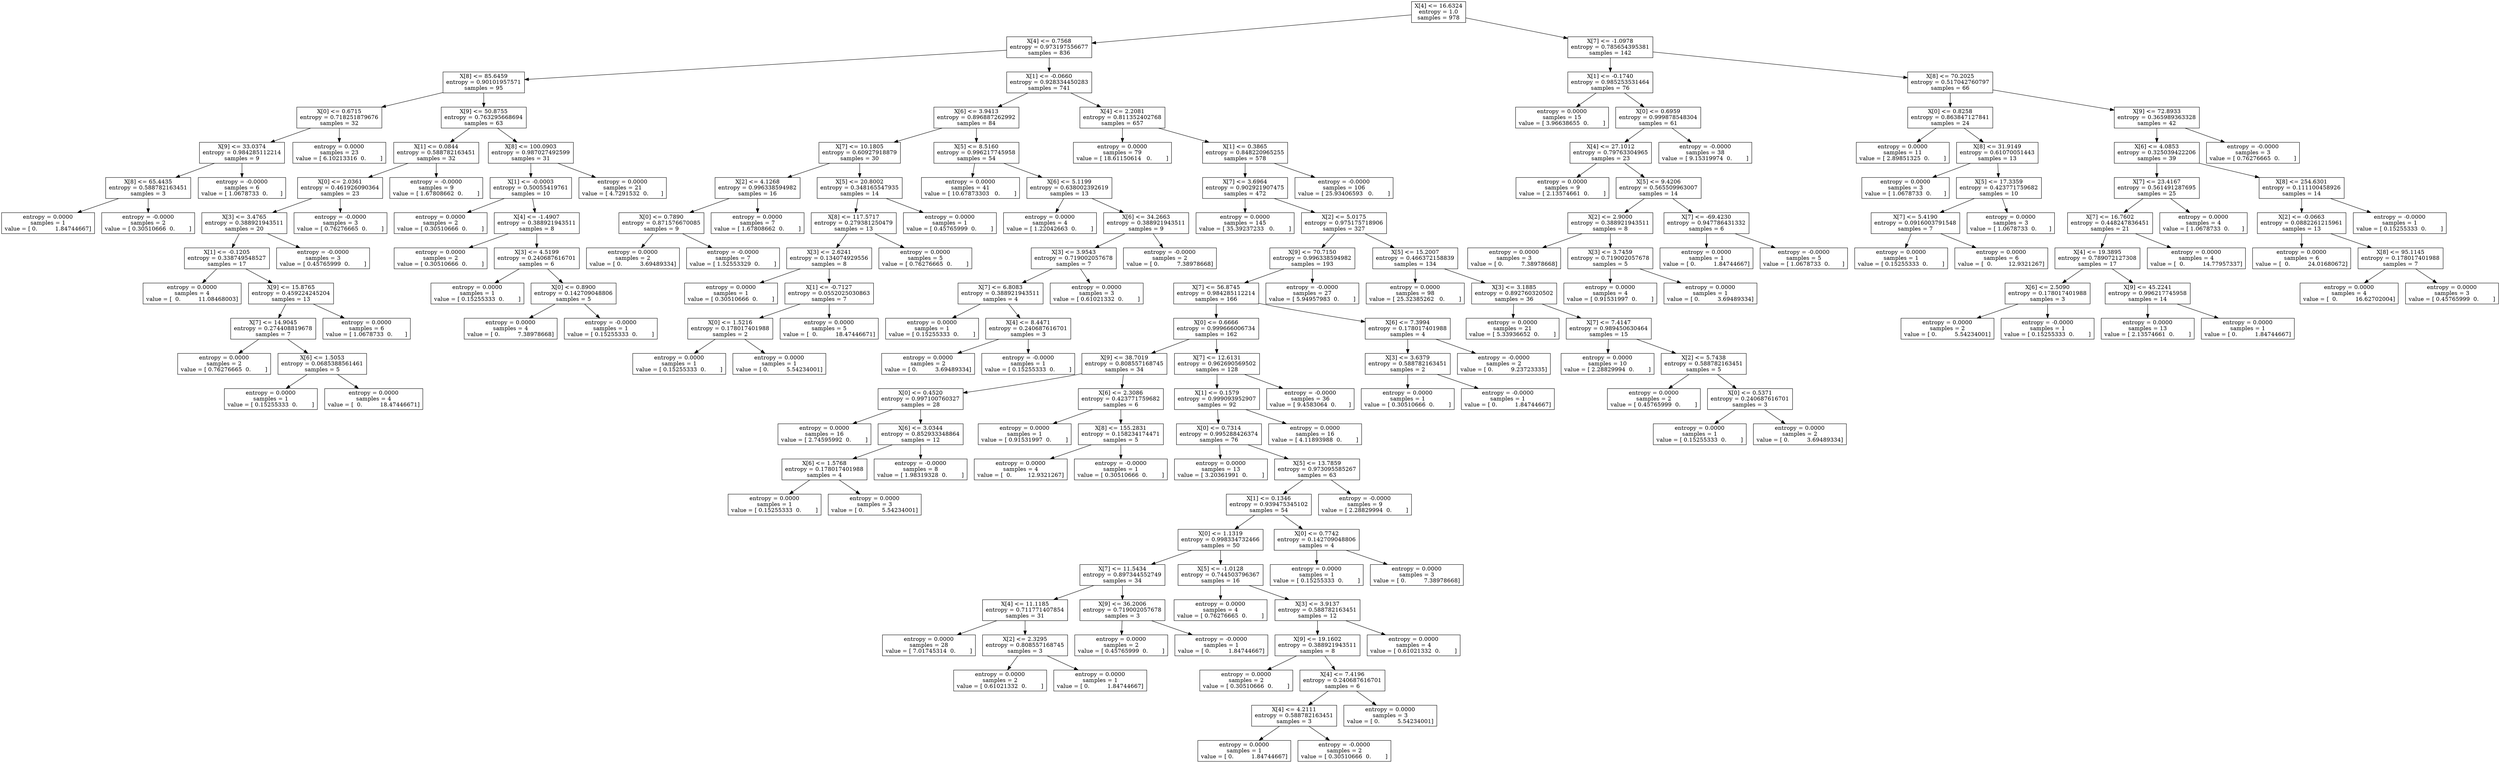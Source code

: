digraph Tree {
0 [label="X[4] <= 16.6324\nentropy = 1.0\nsamples = 978", shape="box"] ;
1 [label="X[4] <= 0.7568\nentropy = 0.973197556677\nsamples = 836", shape="box"] ;
0 -> 1 ;
2 [label="X[8] <= 85.6459\nentropy = 0.90101957571\nsamples = 95", shape="box"] ;
1 -> 2 ;
3 [label="X[0] <= 0.6715\nentropy = 0.718251879676\nsamples = 32", shape="box"] ;
2 -> 3 ;
4 [label="X[9] <= 33.0374\nentropy = 0.984285112214\nsamples = 9", shape="box"] ;
3 -> 4 ;
5 [label="X[8] <= 65.4435\nentropy = 0.588782163451\nsamples = 3", shape="box"] ;
4 -> 5 ;
6 [label="entropy = 0.0000\nsamples = 1\nvalue = [ 0.          1.84744667]", shape="box"] ;
5 -> 6 ;
7 [label="entropy = -0.0000\nsamples = 2\nvalue = [ 0.30510666  0.        ]", shape="box"] ;
5 -> 7 ;
8 [label="entropy = -0.0000\nsamples = 6\nvalue = [ 1.0678733  0.       ]", shape="box"] ;
4 -> 8 ;
9 [label="entropy = 0.0000\nsamples = 23\nvalue = [ 6.10213316  0.        ]", shape="box"] ;
3 -> 9 ;
10 [label="X[9] <= 50.8755\nentropy = 0.763295668694\nsamples = 63", shape="box"] ;
2 -> 10 ;
11 [label="X[1] <= 0.0844\nentropy = 0.588782163451\nsamples = 32", shape="box"] ;
10 -> 11 ;
12 [label="X[0] <= 2.0361\nentropy = 0.461926090364\nsamples = 23", shape="box"] ;
11 -> 12 ;
13 [label="X[3] <= 3.4765\nentropy = 0.388921943511\nsamples = 20", shape="box"] ;
12 -> 13 ;
14 [label="X[1] <= -0.1205\nentropy = 0.338749548527\nsamples = 17", shape="box"] ;
13 -> 14 ;
15 [label="entropy = 0.0000\nsamples = 4\nvalue = [  0.          11.08468003]", shape="box"] ;
14 -> 15 ;
16 [label="X[9] <= 15.8765\nentropy = 0.459224245204\nsamples = 13", shape="box"] ;
14 -> 16 ;
17 [label="X[7] <= 14.9045\nentropy = 0.274408819678\nsamples = 7", shape="box"] ;
16 -> 17 ;
18 [label="entropy = 0.0000\nsamples = 2\nvalue = [ 0.76276665  0.        ]", shape="box"] ;
17 -> 18 ;
19 [label="X[6] <= 1.5053\nentropy = 0.0685388561461\nsamples = 5", shape="box"] ;
17 -> 19 ;
20 [label="entropy = 0.0000\nsamples = 1\nvalue = [ 0.15255333  0.        ]", shape="box"] ;
19 -> 20 ;
21 [label="entropy = 0.0000\nsamples = 4\nvalue = [  0.          18.47446671]", shape="box"] ;
19 -> 21 ;
22 [label="entropy = 0.0000\nsamples = 6\nvalue = [ 1.0678733  0.       ]", shape="box"] ;
16 -> 22 ;
23 [label="entropy = -0.0000\nsamples = 3\nvalue = [ 0.45765999  0.        ]", shape="box"] ;
13 -> 23 ;
24 [label="entropy = -0.0000\nsamples = 3\nvalue = [ 0.76276665  0.        ]", shape="box"] ;
12 -> 24 ;
25 [label="entropy = -0.0000\nsamples = 9\nvalue = [ 1.67808662  0.        ]", shape="box"] ;
11 -> 25 ;
26 [label="X[8] <= 100.0903\nentropy = 0.987027492599\nsamples = 31", shape="box"] ;
10 -> 26 ;
27 [label="X[1] <= -0.0003\nentropy = 0.50055419761\nsamples = 10", shape="box"] ;
26 -> 27 ;
28 [label="entropy = 0.0000\nsamples = 2\nvalue = [ 0.30510666  0.        ]", shape="box"] ;
27 -> 28 ;
29 [label="X[4] <= -1.4907\nentropy = 0.388921943511\nsamples = 8", shape="box"] ;
27 -> 29 ;
30 [label="entropy = 0.0000\nsamples = 2\nvalue = [ 0.30510666  0.        ]", shape="box"] ;
29 -> 30 ;
31 [label="X[3] <= 4.5199\nentropy = 0.240687616701\nsamples = 6", shape="box"] ;
29 -> 31 ;
32 [label="entropy = 0.0000\nsamples = 1\nvalue = [ 0.15255333  0.        ]", shape="box"] ;
31 -> 32 ;
33 [label="X[0] <= 0.8900\nentropy = 0.142709048806\nsamples = 5", shape="box"] ;
31 -> 33 ;
34 [label="entropy = 0.0000\nsamples = 4\nvalue = [ 0.          7.38978668]", shape="box"] ;
33 -> 34 ;
35 [label="entropy = -0.0000\nsamples = 1\nvalue = [ 0.15255333  0.        ]", shape="box"] ;
33 -> 35 ;
36 [label="entropy = 0.0000\nsamples = 21\nvalue = [ 4.7291532  0.       ]", shape="box"] ;
26 -> 36 ;
37 [label="X[1] <= -0.0660\nentropy = 0.928334450283\nsamples = 741", shape="box"] ;
1 -> 37 ;
38 [label="X[6] <= 3.9413\nentropy = 0.896887262992\nsamples = 84", shape="box"] ;
37 -> 38 ;
39 [label="X[7] <= 10.1805\nentropy = 0.60927918879\nsamples = 30", shape="box"] ;
38 -> 39 ;
40 [label="X[2] <= 4.1268\nentropy = 0.996338594982\nsamples = 16", shape="box"] ;
39 -> 40 ;
41 [label="X[0] <= 0.7890\nentropy = 0.871576670085\nsamples = 9", shape="box"] ;
40 -> 41 ;
42 [label="entropy = 0.0000\nsamples = 2\nvalue = [ 0.          3.69489334]", shape="box"] ;
41 -> 42 ;
43 [label="entropy = -0.0000\nsamples = 7\nvalue = [ 1.52553329  0.        ]", shape="box"] ;
41 -> 43 ;
44 [label="entropy = 0.0000\nsamples = 7\nvalue = [ 1.67808662  0.        ]", shape="box"] ;
40 -> 44 ;
45 [label="X[5] <= 20.8002\nentropy = 0.348165547935\nsamples = 14", shape="box"] ;
39 -> 45 ;
46 [label="X[8] <= 117.5717\nentropy = 0.279381250479\nsamples = 13", shape="box"] ;
45 -> 46 ;
47 [label="X[3] <= 2.6241\nentropy = 0.134074929556\nsamples = 8", shape="box"] ;
46 -> 47 ;
48 [label="entropy = 0.0000\nsamples = 1\nvalue = [ 0.30510666  0.        ]", shape="box"] ;
47 -> 48 ;
49 [label="X[1] <= -0.7127\nentropy = 0.0552025030863\nsamples = 7", shape="box"] ;
47 -> 49 ;
50 [label="X[0] <= 1.5216\nentropy = 0.178017401988\nsamples = 2", shape="box"] ;
49 -> 50 ;
51 [label="entropy = 0.0000\nsamples = 1\nvalue = [ 0.15255333  0.        ]", shape="box"] ;
50 -> 51 ;
52 [label="entropy = 0.0000\nsamples = 1\nvalue = [ 0.          5.54234001]", shape="box"] ;
50 -> 52 ;
53 [label="entropy = 0.0000\nsamples = 5\nvalue = [  0.          18.47446671]", shape="box"] ;
49 -> 53 ;
54 [label="entropy = 0.0000\nsamples = 5\nvalue = [ 0.76276665  0.        ]", shape="box"] ;
46 -> 54 ;
55 [label="entropy = 0.0000\nsamples = 1\nvalue = [ 0.45765999  0.        ]", shape="box"] ;
45 -> 55 ;
56 [label="X[5] <= 8.5160\nentropy = 0.996217745958\nsamples = 54", shape="box"] ;
38 -> 56 ;
57 [label="entropy = 0.0000\nsamples = 41\nvalue = [ 10.67873303   0.        ]", shape="box"] ;
56 -> 57 ;
58 [label="X[6] <= 5.1199\nentropy = 0.638002392619\nsamples = 13", shape="box"] ;
56 -> 58 ;
59 [label="entropy = 0.0000\nsamples = 4\nvalue = [ 1.22042663  0.        ]", shape="box"] ;
58 -> 59 ;
60 [label="X[6] <= 34.2663\nentropy = 0.388921943511\nsamples = 9", shape="box"] ;
58 -> 60 ;
61 [label="X[3] <= 3.9543\nentropy = 0.719002057678\nsamples = 7", shape="box"] ;
60 -> 61 ;
62 [label="X[7] <= 6.8083\nentropy = 0.388921943511\nsamples = 4", shape="box"] ;
61 -> 62 ;
63 [label="entropy = 0.0000\nsamples = 1\nvalue = [ 0.15255333  0.        ]", shape="box"] ;
62 -> 63 ;
64 [label="X[4] <= 8.4471\nentropy = 0.240687616701\nsamples = 3", shape="box"] ;
62 -> 64 ;
65 [label="entropy = 0.0000\nsamples = 2\nvalue = [ 0.          3.69489334]", shape="box"] ;
64 -> 65 ;
66 [label="entropy = -0.0000\nsamples = 1\nvalue = [ 0.15255333  0.        ]", shape="box"] ;
64 -> 66 ;
67 [label="entropy = 0.0000\nsamples = 3\nvalue = [ 0.61021332  0.        ]", shape="box"] ;
61 -> 67 ;
68 [label="entropy = -0.0000\nsamples = 2\nvalue = [ 0.          7.38978668]", shape="box"] ;
60 -> 68 ;
69 [label="X[4] <= 2.2081\nentropy = 0.811352402768\nsamples = 657", shape="box"] ;
37 -> 69 ;
70 [label="entropy = 0.0000\nsamples = 79\nvalue = [ 18.61150614   0.        ]", shape="box"] ;
69 -> 70 ;
71 [label="X[1] <= 0.3865\nentropy = 0.848220965255\nsamples = 578", shape="box"] ;
69 -> 71 ;
72 [label="X[7] <= 3.6964\nentropy = 0.902921907475\nsamples = 472", shape="box"] ;
71 -> 72 ;
73 [label="entropy = 0.0000\nsamples = 145\nvalue = [ 35.39237233   0.        ]", shape="box"] ;
72 -> 73 ;
74 [label="X[2] <= 5.0175\nentropy = 0.975175718906\nsamples = 327", shape="box"] ;
72 -> 74 ;
75 [label="X[9] <= 70.7150\nentropy = 0.996338594982\nsamples = 193", shape="box"] ;
74 -> 75 ;
76 [label="X[7] <= 56.8745\nentropy = 0.984285112214\nsamples = 166", shape="box"] ;
75 -> 76 ;
77 [label="X[0] <= 0.6666\nentropy = 0.999666006734\nsamples = 162", shape="box"] ;
76 -> 77 ;
78 [label="X[9] <= 38.7019\nentropy = 0.808557168745\nsamples = 34", shape="box"] ;
77 -> 78 ;
79 [label="X[0] <= 0.4520\nentropy = 0.997100760327\nsamples = 28", shape="box"] ;
78 -> 79 ;
80 [label="entropy = 0.0000\nsamples = 16\nvalue = [ 2.74595992  0.        ]", shape="box"] ;
79 -> 80 ;
81 [label="X[6] <= 3.0344\nentropy = 0.852933348864\nsamples = 12", shape="box"] ;
79 -> 81 ;
82 [label="X[6] <= 1.5768\nentropy = 0.178017401988\nsamples = 4", shape="box"] ;
81 -> 82 ;
83 [label="entropy = 0.0000\nsamples = 1\nvalue = [ 0.15255333  0.        ]", shape="box"] ;
82 -> 83 ;
84 [label="entropy = 0.0000\nsamples = 3\nvalue = [ 0.          5.54234001]", shape="box"] ;
82 -> 84 ;
85 [label="entropy = -0.0000\nsamples = 8\nvalue = [ 1.98319328  0.        ]", shape="box"] ;
81 -> 85 ;
86 [label="X[6] <= 2.3086\nentropy = 0.423771759682\nsamples = 6", shape="box"] ;
78 -> 86 ;
87 [label="entropy = 0.0000\nsamples = 1\nvalue = [ 0.91531997  0.        ]", shape="box"] ;
86 -> 87 ;
88 [label="X[8] <= 155.2831\nentropy = 0.158234174471\nsamples = 5", shape="box"] ;
86 -> 88 ;
89 [label="entropy = 0.0000\nsamples = 4\nvalue = [  0.         12.9321267]", shape="box"] ;
88 -> 89 ;
90 [label="entropy = -0.0000\nsamples = 1\nvalue = [ 0.30510666  0.        ]", shape="box"] ;
88 -> 90 ;
91 [label="X[7] <= 12.6131\nentropy = 0.962690569502\nsamples = 128", shape="box"] ;
77 -> 91 ;
92 [label="X[1] <= 0.1579\nentropy = 0.999093952907\nsamples = 92", shape="box"] ;
91 -> 92 ;
93 [label="X[0] <= 0.7314\nentropy = 0.995288426374\nsamples = 76", shape="box"] ;
92 -> 93 ;
94 [label="entropy = 0.0000\nsamples = 13\nvalue = [ 3.20361991  0.        ]", shape="box"] ;
93 -> 94 ;
95 [label="X[5] <= 13.7859\nentropy = 0.973095585267\nsamples = 63", shape="box"] ;
93 -> 95 ;
96 [label="X[1] <= 0.1346\nentropy = 0.939475345102\nsamples = 54", shape="box"] ;
95 -> 96 ;
97 [label="X[0] <= 1.1319\nentropy = 0.998334732466\nsamples = 50", shape="box"] ;
96 -> 97 ;
98 [label="X[7] <= 11.5434\nentropy = 0.897344552749\nsamples = 34", shape="box"] ;
97 -> 98 ;
99 [label="X[4] <= 11.1185\nentropy = 0.711771407854\nsamples = 31", shape="box"] ;
98 -> 99 ;
100 [label="entropy = 0.0000\nsamples = 28\nvalue = [ 7.01745314  0.        ]", shape="box"] ;
99 -> 100 ;
101 [label="X[2] <= 2.3295\nentropy = 0.808557168745\nsamples = 3", shape="box"] ;
99 -> 101 ;
102 [label="entropy = 0.0000\nsamples = 2\nvalue = [ 0.61021332  0.        ]", shape="box"] ;
101 -> 102 ;
103 [label="entropy = 0.0000\nsamples = 1\nvalue = [ 0.          1.84744667]", shape="box"] ;
101 -> 103 ;
104 [label="X[9] <= 36.2006\nentropy = 0.719002057678\nsamples = 3", shape="box"] ;
98 -> 104 ;
105 [label="entropy = 0.0000\nsamples = 2\nvalue = [ 0.45765999  0.        ]", shape="box"] ;
104 -> 105 ;
106 [label="entropy = -0.0000\nsamples = 1\nvalue = [ 0.          1.84744667]", shape="box"] ;
104 -> 106 ;
107 [label="X[5] <= -1.0128\nentropy = 0.744503796367\nsamples = 16", shape="box"] ;
97 -> 107 ;
108 [label="entropy = 0.0000\nsamples = 4\nvalue = [ 0.76276665  0.        ]", shape="box"] ;
107 -> 108 ;
109 [label="X[3] <= 3.9137\nentropy = 0.588782163451\nsamples = 12", shape="box"] ;
107 -> 109 ;
110 [label="X[9] <= 19.1602\nentropy = 0.388921943511\nsamples = 8", shape="box"] ;
109 -> 110 ;
111 [label="entropy = 0.0000\nsamples = 2\nvalue = [ 0.30510666  0.        ]", shape="box"] ;
110 -> 111 ;
112 [label="X[4] <= 7.4196\nentropy = 0.240687616701\nsamples = 6", shape="box"] ;
110 -> 112 ;
113 [label="X[4] <= 4.2111\nentropy = 0.588782163451\nsamples = 3", shape="box"] ;
112 -> 113 ;
114 [label="entropy = 0.0000\nsamples = 1\nvalue = [ 0.          1.84744667]", shape="box"] ;
113 -> 114 ;
115 [label="entropy = -0.0000\nsamples = 2\nvalue = [ 0.30510666  0.        ]", shape="box"] ;
113 -> 115 ;
116 [label="entropy = 0.0000\nsamples = 3\nvalue = [ 0.          5.54234001]", shape="box"] ;
112 -> 116 ;
117 [label="entropy = 0.0000\nsamples = 4\nvalue = [ 0.61021332  0.        ]", shape="box"] ;
109 -> 117 ;
118 [label="X[0] <= 0.7742\nentropy = 0.142709048806\nsamples = 4", shape="box"] ;
96 -> 118 ;
119 [label="entropy = 0.0000\nsamples = 1\nvalue = [ 0.15255333  0.        ]", shape="box"] ;
118 -> 119 ;
120 [label="entropy = 0.0000\nsamples = 3\nvalue = [ 0.          7.38978668]", shape="box"] ;
118 -> 120 ;
121 [label="entropy = -0.0000\nsamples = 9\nvalue = [ 2.28829994  0.        ]", shape="box"] ;
95 -> 121 ;
122 [label="entropy = 0.0000\nsamples = 16\nvalue = [ 4.11893988  0.        ]", shape="box"] ;
92 -> 122 ;
123 [label="entropy = -0.0000\nsamples = 36\nvalue = [ 9.4583064  0.       ]", shape="box"] ;
91 -> 123 ;
124 [label="X[6] <= 7.3994\nentropy = 0.178017401988\nsamples = 4", shape="box"] ;
76 -> 124 ;
125 [label="X[3] <= 3.6379\nentropy = 0.588782163451\nsamples = 2", shape="box"] ;
124 -> 125 ;
126 [label="entropy = 0.0000\nsamples = 1\nvalue = [ 0.30510666  0.        ]", shape="box"] ;
125 -> 126 ;
127 [label="entropy = -0.0000\nsamples = 1\nvalue = [ 0.          1.84744667]", shape="box"] ;
125 -> 127 ;
128 [label="entropy = -0.0000\nsamples = 2\nvalue = [ 0.          9.23723335]", shape="box"] ;
124 -> 128 ;
129 [label="entropy = -0.0000\nsamples = 27\nvalue = [ 5.94957983  0.        ]", shape="box"] ;
75 -> 129 ;
130 [label="X[5] <= 15.2007\nentropy = 0.466372158839\nsamples = 134", shape="box"] ;
74 -> 130 ;
131 [label="entropy = 0.0000\nsamples = 98\nvalue = [ 25.32385262   0.        ]", shape="box"] ;
130 -> 131 ;
132 [label="X[3] <= 3.1885\nentropy = 0.892760320502\nsamples = 36", shape="box"] ;
130 -> 132 ;
133 [label="entropy = 0.0000\nsamples = 21\nvalue = [ 5.33936652  0.        ]", shape="box"] ;
132 -> 133 ;
134 [label="X[7] <= 7.4147\nentropy = 0.989450630464\nsamples = 15", shape="box"] ;
132 -> 134 ;
135 [label="entropy = 0.0000\nsamples = 10\nvalue = [ 2.28829994  0.        ]", shape="box"] ;
134 -> 135 ;
136 [label="X[2] <= 5.7438\nentropy = 0.588782163451\nsamples = 5", shape="box"] ;
134 -> 136 ;
137 [label="entropy = 0.0000\nsamples = 2\nvalue = [ 0.45765999  0.        ]", shape="box"] ;
136 -> 137 ;
138 [label="X[0] <= 0.5371\nentropy = 0.240687616701\nsamples = 3", shape="box"] ;
136 -> 138 ;
139 [label="entropy = 0.0000\nsamples = 1\nvalue = [ 0.15255333  0.        ]", shape="box"] ;
138 -> 139 ;
140 [label="entropy = 0.0000\nsamples = 2\nvalue = [ 0.          3.69489334]", shape="box"] ;
138 -> 140 ;
141 [label="entropy = -0.0000\nsamples = 106\nvalue = [ 25.93406593   0.        ]", shape="box"] ;
71 -> 141 ;
142 [label="X[7] <= -1.0978\nentropy = 0.785654395381\nsamples = 142", shape="box"] ;
0 -> 142 ;
143 [label="X[1] <= -0.1740\nentropy = 0.985253531464\nsamples = 76", shape="box"] ;
142 -> 143 ;
144 [label="entropy = 0.0000\nsamples = 15\nvalue = [ 3.96638655  0.        ]", shape="box"] ;
143 -> 144 ;
145 [label="X[0] <= 0.6959\nentropy = 0.999878548304\nsamples = 61", shape="box"] ;
143 -> 145 ;
146 [label="X[4] <= 27.1012\nentropy = 0.79763304965\nsamples = 23", shape="box"] ;
145 -> 146 ;
147 [label="entropy = 0.0000\nsamples = 9\nvalue = [ 2.13574661  0.        ]", shape="box"] ;
146 -> 147 ;
148 [label="X[5] <= 9.4206\nentropy = 0.565509963007\nsamples = 14", shape="box"] ;
146 -> 148 ;
149 [label="X[2] <= 2.9000\nentropy = 0.388921943511\nsamples = 8", shape="box"] ;
148 -> 149 ;
150 [label="entropy = 0.0000\nsamples = 3\nvalue = [ 0.          7.38978668]", shape="box"] ;
149 -> 150 ;
151 [label="X[3] <= 3.7459\nentropy = 0.719002057678\nsamples = 5", shape="box"] ;
149 -> 151 ;
152 [label="entropy = 0.0000\nsamples = 4\nvalue = [ 0.91531997  0.        ]", shape="box"] ;
151 -> 152 ;
153 [label="entropy = 0.0000\nsamples = 1\nvalue = [ 0.          3.69489334]", shape="box"] ;
151 -> 153 ;
154 [label="X[7] <= -69.4230\nentropy = 0.947786431332\nsamples = 6", shape="box"] ;
148 -> 154 ;
155 [label="entropy = 0.0000\nsamples = 1\nvalue = [ 0.          1.84744667]", shape="box"] ;
154 -> 155 ;
156 [label="entropy = -0.0000\nsamples = 5\nvalue = [ 1.0678733  0.       ]", shape="box"] ;
154 -> 156 ;
157 [label="entropy = -0.0000\nsamples = 38\nvalue = [ 9.15319974  0.        ]", shape="box"] ;
145 -> 157 ;
158 [label="X[8] <= 70.2025\nentropy = 0.517042760797\nsamples = 66", shape="box"] ;
142 -> 158 ;
159 [label="X[0] <= 0.8258\nentropy = 0.863847127841\nsamples = 24", shape="box"] ;
158 -> 159 ;
160 [label="entropy = 0.0000\nsamples = 11\nvalue = [ 2.89851325  0.        ]", shape="box"] ;
159 -> 160 ;
161 [label="X[8] <= 31.9149\nentropy = 0.61070051443\nsamples = 13", shape="box"] ;
159 -> 161 ;
162 [label="entropy = 0.0000\nsamples = 3\nvalue = [ 1.0678733  0.       ]", shape="box"] ;
161 -> 162 ;
163 [label="X[5] <= 17.3359\nentropy = 0.423771759682\nsamples = 10", shape="box"] ;
161 -> 163 ;
164 [label="X[7] <= 5.4190\nentropy = 0.0916003791548\nsamples = 7", shape="box"] ;
163 -> 164 ;
165 [label="entropy = 0.0000\nsamples = 1\nvalue = [ 0.15255333  0.        ]", shape="box"] ;
164 -> 165 ;
166 [label="entropy = 0.0000\nsamples = 6\nvalue = [  0.         12.9321267]", shape="box"] ;
164 -> 166 ;
167 [label="entropy = 0.0000\nsamples = 3\nvalue = [ 1.0678733  0.       ]", shape="box"] ;
163 -> 167 ;
168 [label="X[9] <= 72.8933\nentropy = 0.365989363328\nsamples = 42", shape="box"] ;
158 -> 168 ;
169 [label="X[6] <= 4.0853\nentropy = 0.325039422206\nsamples = 39", shape="box"] ;
168 -> 169 ;
170 [label="X[7] <= 23.4167\nentropy = 0.561491287695\nsamples = 25", shape="box"] ;
169 -> 170 ;
171 [label="X[7] <= 16.7602\nentropy = 0.448247836451\nsamples = 21", shape="box"] ;
170 -> 171 ;
172 [label="X[4] <= 19.3895\nentropy = 0.789072127308\nsamples = 17", shape="box"] ;
171 -> 172 ;
173 [label="X[6] <= 2.5090\nentropy = 0.178017401988\nsamples = 3", shape="box"] ;
172 -> 173 ;
174 [label="entropy = 0.0000\nsamples = 2\nvalue = [ 0.          5.54234001]", shape="box"] ;
173 -> 174 ;
175 [label="entropy = -0.0000\nsamples = 1\nvalue = [ 0.15255333  0.        ]", shape="box"] ;
173 -> 175 ;
176 [label="X[9] <= 45.2241\nentropy = 0.996217745958\nsamples = 14", shape="box"] ;
172 -> 176 ;
177 [label="entropy = 0.0000\nsamples = 13\nvalue = [ 2.13574661  0.        ]", shape="box"] ;
176 -> 177 ;
178 [label="entropy = 0.0000\nsamples = 1\nvalue = [ 0.          1.84744667]", shape="box"] ;
176 -> 178 ;
179 [label="entropy = 0.0000\nsamples = 4\nvalue = [  0.          14.77957337]", shape="box"] ;
171 -> 179 ;
180 [label="entropy = 0.0000\nsamples = 4\nvalue = [ 1.0678733  0.       ]", shape="box"] ;
170 -> 180 ;
181 [label="X[8] <= 254.6301\nentropy = 0.111100458926\nsamples = 14", shape="box"] ;
169 -> 181 ;
182 [label="X[2] <= -0.0663\nentropy = 0.0882261215961\nsamples = 13", shape="box"] ;
181 -> 182 ;
183 [label="entropy = 0.0000\nsamples = 6\nvalue = [  0.          24.01680672]", shape="box"] ;
182 -> 183 ;
184 [label="X[8] <= 95.1145\nentropy = 0.178017401988\nsamples = 7", shape="box"] ;
182 -> 184 ;
185 [label="entropy = 0.0000\nsamples = 4\nvalue = [  0.          16.62702004]", shape="box"] ;
184 -> 185 ;
186 [label="entropy = 0.0000\nsamples = 3\nvalue = [ 0.45765999  0.        ]", shape="box"] ;
184 -> 186 ;
187 [label="entropy = -0.0000\nsamples = 1\nvalue = [ 0.15255333  0.        ]", shape="box"] ;
181 -> 187 ;
188 [label="entropy = -0.0000\nsamples = 3\nvalue = [ 0.76276665  0.        ]", shape="box"] ;
168 -> 188 ;
}